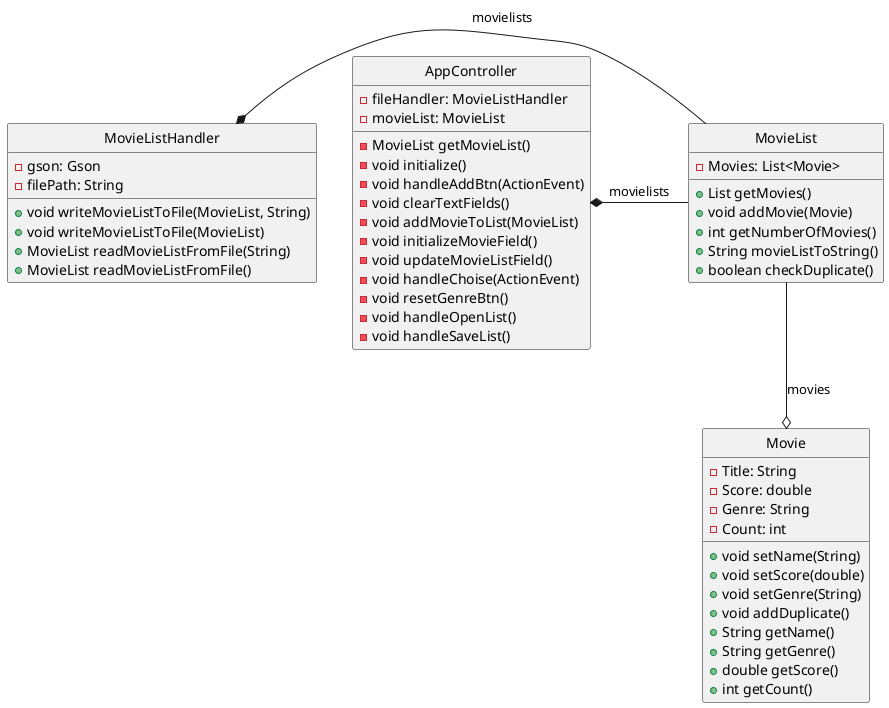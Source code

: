 @startuml Class Diagram
skinparam Style strictuml
skinparam SequenceMessageAlignment center

class Movie {
 - Title: String 
 - Score: double 
 - Genre: String 
 - Count: int 
 + void setName(String)
 + void setScore(double)
 + void setGenre(String)
 + void addDuplicate()
 + String getName()
 + String getGenre()
 + double getScore()
 + int getCount()
}

class MovieList {
 - Movies: List<Movie>
 + List getMovies()
 + void addMovie(Movie)
 + int getNumberOfMovies()
 + String movieListToString()
 + boolean checkDuplicate()
}

MovieList --o Movie : movies

class AppController {
    - fileHandler: MovieListHandler 
    - movieList: MovieList 
    - MovieList getMovieList()
    - void initialize()
    - void handleAddBtn(ActionEvent)
    - void clearTextFields()
    - void addMovieToList(MovieList)
    - void initializeMovieField()
    - void updateMovieListField()
    - void handleChoise(ActionEvent)
    - void resetGenreBtn()
    - void handleOpenList()
    - void handleSaveList()

}

class MovieListHandler {
    - gson: Gson
    - filePath: String
    + void writeMovieListToFile(MovieList, String) 
    + void writeMovieListToFile(MovieList)
    + MovieList readMovieListFromFile(String)
    + MovieList readMovieListFromFile()
}

MovieListHandler *- MovieList : movielists
AppController *- MovieList : movielists

@enduml